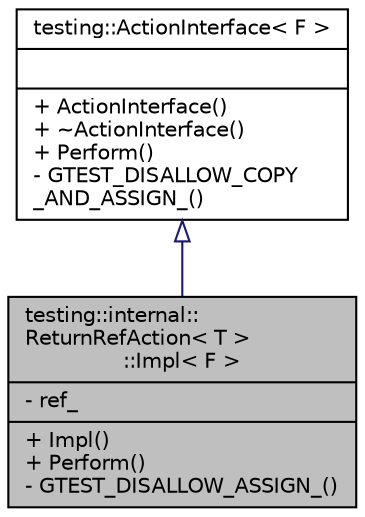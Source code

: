 digraph "testing::internal::ReturnRefAction&lt; T &gt;::Impl&lt; F &gt;"
{
  edge [fontname="Helvetica",fontsize="10",labelfontname="Helvetica",labelfontsize="10"];
  node [fontname="Helvetica",fontsize="10",shape=record];
  Node2 [label="{testing::internal::\lReturnRefAction\< T \>\l::Impl\< F \>\n|- ref_\l|+ Impl()\l+ Perform()\l- GTEST_DISALLOW_ASSIGN_()\l}",height=0.2,width=0.4,color="black", fillcolor="grey75", style="filled", fontcolor="black"];
  Node3 -> Node2 [dir="back",color="midnightblue",fontsize="10",style="solid",arrowtail="onormal",fontname="Helvetica"];
  Node3 [label="{testing::ActionInterface\< F \>\n||+ ActionInterface()\l+ ~ActionInterface()\l+ Perform()\l- GTEST_DISALLOW_COPY\l_AND_ASSIGN_()\l}",height=0.2,width=0.4,color="black", fillcolor="white", style="filled",URL="$d6/d8c/classtesting_1_1_action_interface.html"];
}
